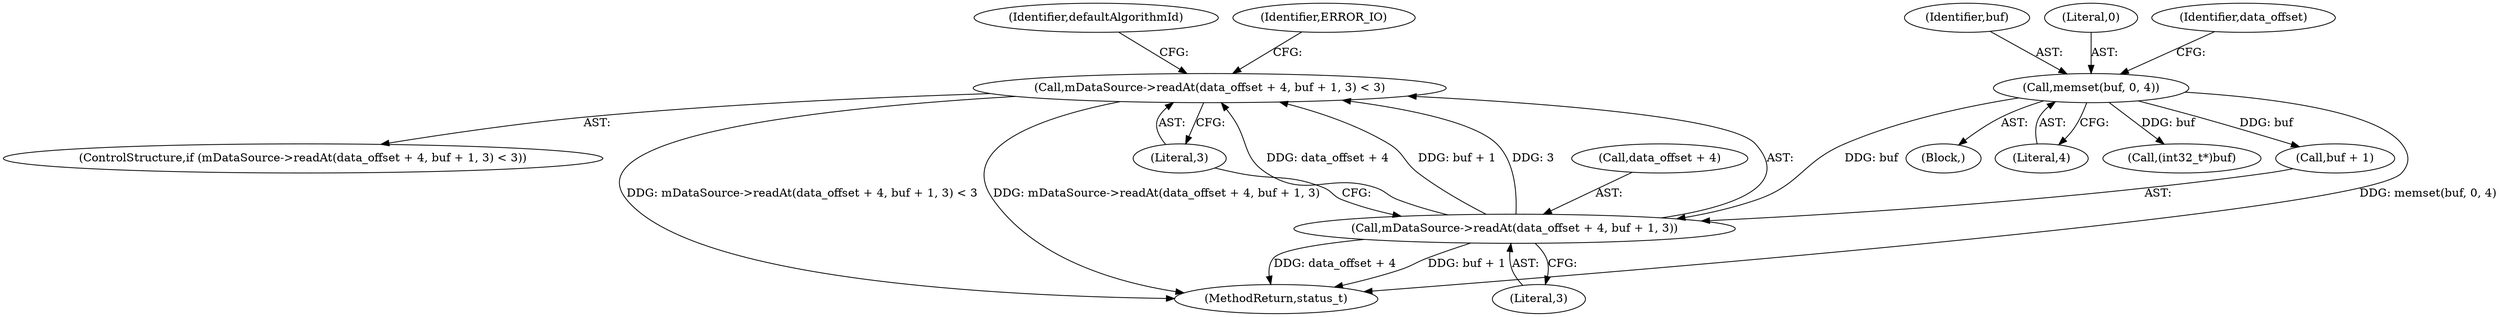 digraph "0_Android_6fe85f7e15203e48df2cc3e8e1c4bc6ad49dc968@API" {
"1000866" [label="(Call,mDataSource->readAt(data_offset + 4, buf + 1, 3) < 3)"];
"1000867" [label="(Call,mDataSource->readAt(data_offset + 4, buf + 1, 3))"];
"1000861" [label="(Call,memset(buf, 0, 4))"];
"1000878" [label="(Identifier,ERROR_IO)"];
"1000868" [label="(Call,data_offset + 4)"];
"1000867" [label="(Call,mDataSource->readAt(data_offset + 4, buf + 1, 3))"];
"1000881" [label="(Identifier,defaultAlgorithmId)"];
"1000865" [label="(ControlStructure,if (mDataSource->readAt(data_offset + 4, buf + 1, 3) < 3))"];
"1000866" [label="(Call,mDataSource->readAt(data_offset + 4, buf + 1, 3) < 3)"];
"1000874" [label="(Literal,3)"];
"1000871" [label="(Call,buf + 1)"];
"1000848" [label="(Block,)"];
"1000862" [label="(Identifier,buf)"];
"1000864" [label="(Literal,4)"];
"1000863" [label="(Literal,0)"];
"1000869" [label="(Identifier,data_offset)"];
"1000875" [label="(Literal,3)"];
"1002931" [label="(MethodReturn,status_t)"];
"1000861" [label="(Call,memset(buf, 0, 4))"];
"1000884" [label="(Call,(int32_t*)buf)"];
"1000866" -> "1000865"  [label="AST: "];
"1000866" -> "1000875"  [label="CFG: "];
"1000867" -> "1000866"  [label="AST: "];
"1000875" -> "1000866"  [label="AST: "];
"1000878" -> "1000866"  [label="CFG: "];
"1000881" -> "1000866"  [label="CFG: "];
"1000866" -> "1002931"  [label="DDG: mDataSource->readAt(data_offset + 4, buf + 1, 3) < 3"];
"1000866" -> "1002931"  [label="DDG: mDataSource->readAt(data_offset + 4, buf + 1, 3)"];
"1000867" -> "1000866"  [label="DDG: data_offset + 4"];
"1000867" -> "1000866"  [label="DDG: buf + 1"];
"1000867" -> "1000866"  [label="DDG: 3"];
"1000867" -> "1000874"  [label="CFG: "];
"1000868" -> "1000867"  [label="AST: "];
"1000871" -> "1000867"  [label="AST: "];
"1000874" -> "1000867"  [label="AST: "];
"1000875" -> "1000867"  [label="CFG: "];
"1000867" -> "1002931"  [label="DDG: buf + 1"];
"1000867" -> "1002931"  [label="DDG: data_offset + 4"];
"1000861" -> "1000867"  [label="DDG: buf"];
"1000861" -> "1000848"  [label="AST: "];
"1000861" -> "1000864"  [label="CFG: "];
"1000862" -> "1000861"  [label="AST: "];
"1000863" -> "1000861"  [label="AST: "];
"1000864" -> "1000861"  [label="AST: "];
"1000869" -> "1000861"  [label="CFG: "];
"1000861" -> "1002931"  [label="DDG: memset(buf, 0, 4)"];
"1000861" -> "1000871"  [label="DDG: buf"];
"1000861" -> "1000884"  [label="DDG: buf"];
}
